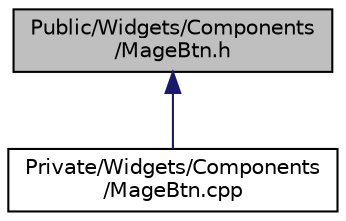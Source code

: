 digraph "Public/Widgets/Components/MageBtn.h"
{
 // LATEX_PDF_SIZE
  edge [fontname="Helvetica",fontsize="10",labelfontname="Helvetica",labelfontsize="10"];
  node [fontname="Helvetica",fontsize="10",shape=record];
  Node1 [label="Public/Widgets/Components\l/MageBtn.h",height=0.2,width=0.4,color="black", fillcolor="grey75", style="filled", fontcolor="black",tooltip=" "];
  Node1 -> Node2 [dir="back",color="midnightblue",fontsize="10",style="solid",fontname="Helvetica"];
  Node2 [label="Private/Widgets/Components\l/MageBtn.cpp",height=0.2,width=0.4,color="black", fillcolor="white", style="filled",URL="$_mage_btn_8cpp.html",tooltip=" "];
}
